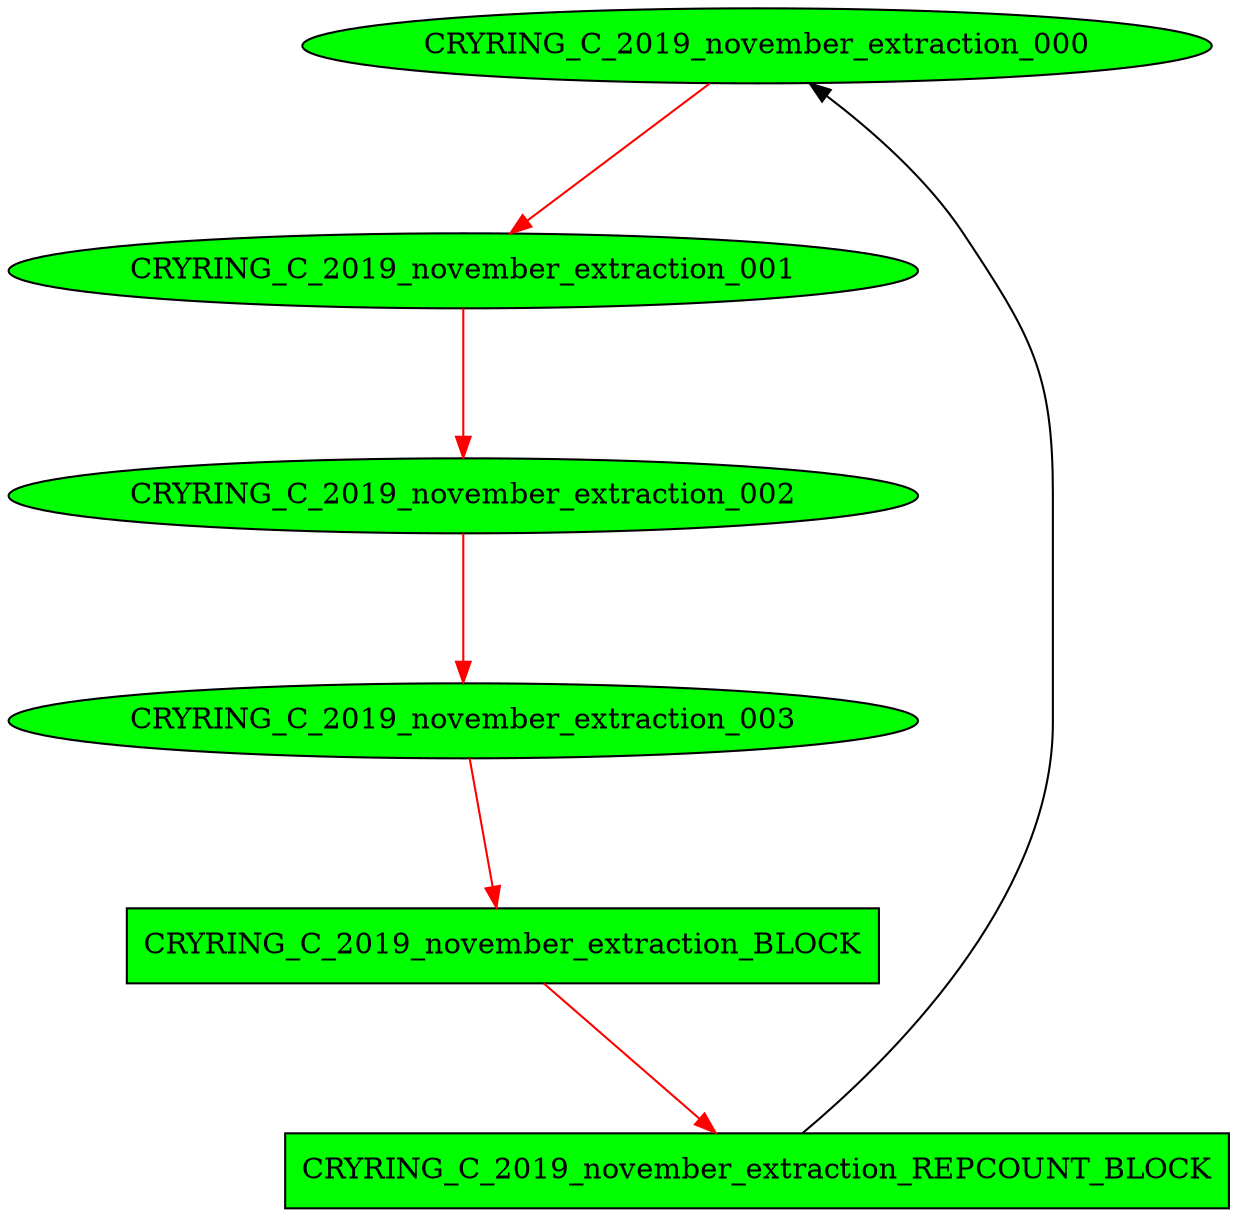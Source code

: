 digraph G {
graph [root="Demo",rankdir   = TB, nodesep           = 0.6, mindist     = 1.0, ranksep = 1.0, overlap = false]
node [style     = "filled", fillcolor = "white", color = "black"]
CRYRING_C_2019_november_extraction_000[cpu="1", flags="0x00000102", type="tmsg", toffs="0", pattern="CRYRING_C_2019_november_extraction", patentry="false", patexit="false", beamproc="undefined", bpentry="false", bpexit="false", fid="1", gid="200", evtno="259", beamin="0", sid="1", bpid="10", reqnobeam="0", vacc="0", id="0x10c8103000100280", par="0x0000040000000000", tef="0", shape     = "oval", fillcolor = "green"];
CRYRING_C_2019_november_extraction_001[cpu="1", flags="0x00000102", type="tmsg", toffs="0", pattern="CRYRING_C_2019_november_extraction", patentry="false", patexit="false", beamproc="undefined", bpentry="false", bpexit="false", fid="1", gid="201", evtno="259", beamin="0", sid="1", bpid="10", reqnobeam="0", vacc="0", id="0x10c9103000100280", par="0x0000040000000000", tef="0", shape     = "oval", fillcolor = "green"];
CRYRING_C_2019_november_extraction_002[cpu="1", flags="0x00000102", type="tmsg", toffs="0", pattern="CRYRING_C_2019_november_extraction", patentry="false", patexit="false", beamproc="undefined", bpentry="false", bpexit="false", fid="1", gid="202", evtno="259", beamin="0", sid="1", bpid="10", reqnobeam="0", vacc="0", id="0x10ca103000100280", par="0x0000040000000000", tef="0", shape     = "oval", fillcolor = "green"];
CRYRING_C_2019_november_extraction_003[cpu="1", flags="0x00000102", type="tmsg", toffs="0", pattern="CRYRING_C_2019_november_extraction", patentry="false", patexit="false", beamproc="undefined", bpentry="false", bpexit="false", fid="1", gid="203", evtno="259", beamin="0", sid="1", bpid="10", reqnobeam="0", vacc="0", id="0x10cb103000100280", par="0x0000040000000000", tef="0", shape     = "oval", fillcolor = "green"];
CRYRING_C_2019_november_extraction_BLOCK[cpu="1", flags="0x00000107", type="block", tperiod="6892000000", pattern="CRYRING_C_2019_november_extraction", patentry="false", patexit="false", beamproc="undefined", bpentry="false", bpexit="false", qlo="false", qhi="false", qil="false", shape     = "rectangle", fillcolor = "green"];
CRYRING_C_2019_november_extraction_REPCOUNT_BLOCK[cpu="1", flags="0x00100107", type="block", tperiod="10000", pattern="CRYRING_C_2019_november_extraction", patentry="false", patexit="false", beamproc="undefined", bpentry="false", bpexit="false", qlo="true", qhi="false", qil="false", shape     = "rectangle", fillcolor = "green"];
CRYRING_C_2019_november_extraction_000->CRYRING_C_2019_november_extraction_001 [type="defdst", color     = "red"];
CRYRING_C_2019_november_extraction_001->CRYRING_C_2019_november_extraction_002 [type="defdst", color     = "red"];
CRYRING_C_2019_november_extraction_002->CRYRING_C_2019_november_extraction_003 [type="defdst", color     = "red"];
CRYRING_C_2019_november_extraction_003->CRYRING_C_2019_november_extraction_BLOCK [type="defdst", color     = "red"];
CRYRING_C_2019_november_extraction_BLOCK->CRYRING_C_2019_november_extraction_REPCOUNT_BLOCK [type="defdst", color     = "red"];
CRYRING_C_2019_november_extraction_REPCOUNT_BLOCK->CRYRING_C_2019_november_extraction_000 [type="altdst", color     = "black"];
}

